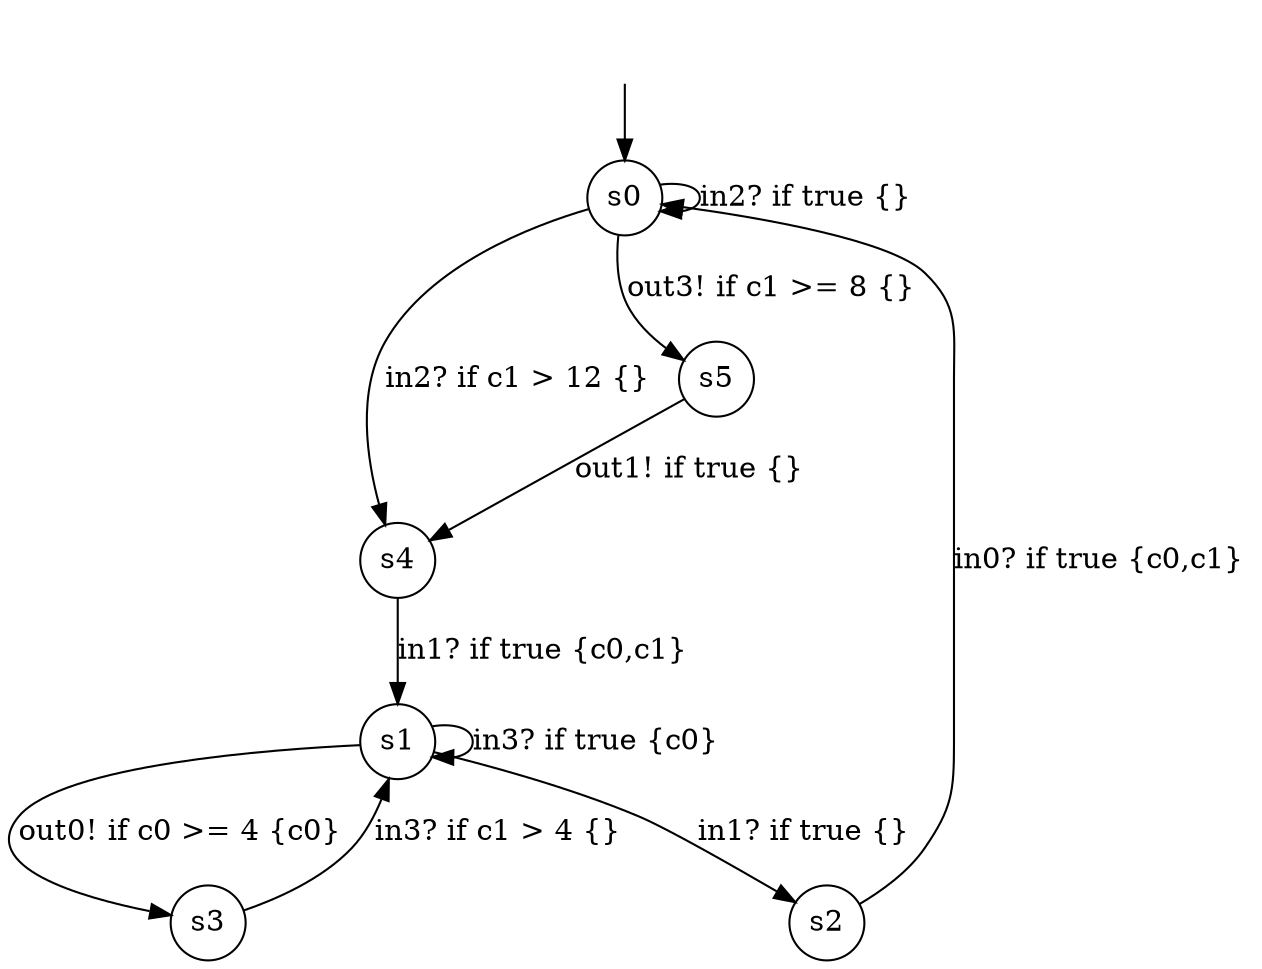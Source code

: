 digraph g {
__start0 [label="" shape="none"];
s0 [shape="circle" margin=0 label="s0"];
s1 [shape="circle" margin=0 label="s1"];
s2 [shape="circle" margin=0 label="s2"];
s3 [shape="circle" margin=0 label="s3"];
s4 [shape="circle" margin=0 label="s4"];
s5 [shape="circle" margin=0 label="s5"];
s0 -> s0 [label="in2? if true {} "];
s0 -> s4 [label="in2? if c1 > 12 {} "];
s0 -> s5 [label="out3! if c1 >= 8 {} "];
s1 -> s1 [label="in3? if true {c0} "];
s1 -> s2 [label="in1? if true {} "];
s1 -> s3 [label="out0! if c0 >= 4 {c0} "];
s2 -> s0 [label="in0? if true {c0,c1} "];
s3 -> s1 [label="in3? if c1 > 4 {} "];
s4 -> s1 [label="in1? if true {c0,c1} "];
s5 -> s4 [label="out1! if true {} "];
__start0 -> s0;
}
